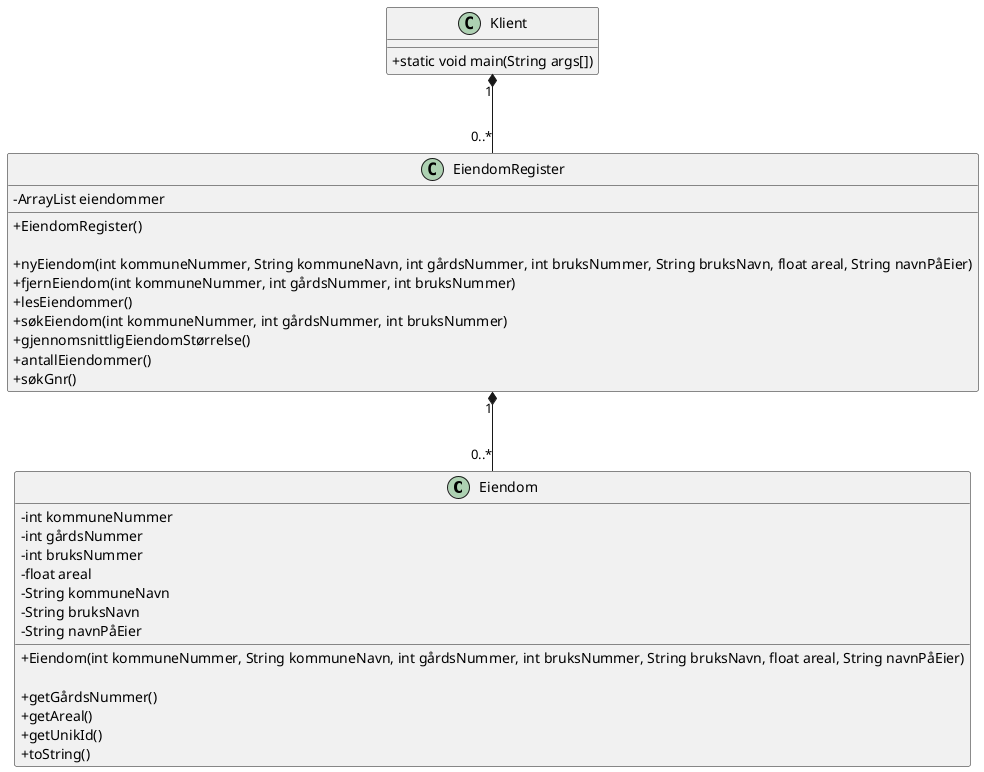 @startuml
skinparam classAttributeIconSize 0

class Eiendom{
-int kommuneNummer
-int gårdsNummer
-int bruksNummer
-float areal
-String kommuneNavn
-String bruksNavn
-String navnPåEier

+Eiendom(int kommuneNummer, String kommuneNavn, int gårdsNummer, int bruksNummer, String bruksNavn, float areal, String navnPåEier)

+getGårdsNummer()
+getAreal()
+getUnikId()
+toString()
}

class EiendomRegister{
-ArrayList eiendommer

+EiendomRegister()

+nyEiendom(int kommuneNummer, String kommuneNavn, int gårdsNummer, int bruksNummer, String bruksNavn, float areal, String navnPåEier)
+fjernEiendom(int kommuneNummer, int gårdsNummer, int bruksNummer)
+lesEiendommer()
+søkEiendom(int kommuneNummer, int gårdsNummer, int bruksNummer)
+gjennomsnittligEiendomStørrelse()
+antallEiendommer()
+søkGnr()
}

class Klient{
+static void main(String args[])
}

EiendomRegister *-- Eiendom: "1" "0..*"
Klient *-- EiendomRegister: "1" "0..*"

@enduml